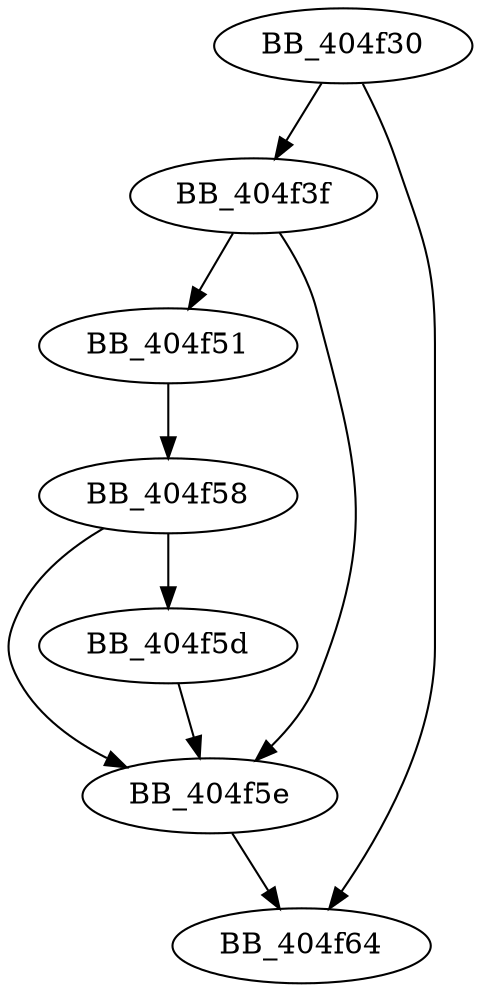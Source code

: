 DiGraph ___crtIsPackagedApp{
BB_404f30->BB_404f3f
BB_404f30->BB_404f64
BB_404f3f->BB_404f51
BB_404f3f->BB_404f5e
BB_404f51->BB_404f58
BB_404f58->BB_404f5d
BB_404f58->BB_404f5e
BB_404f5d->BB_404f5e
BB_404f5e->BB_404f64
}
